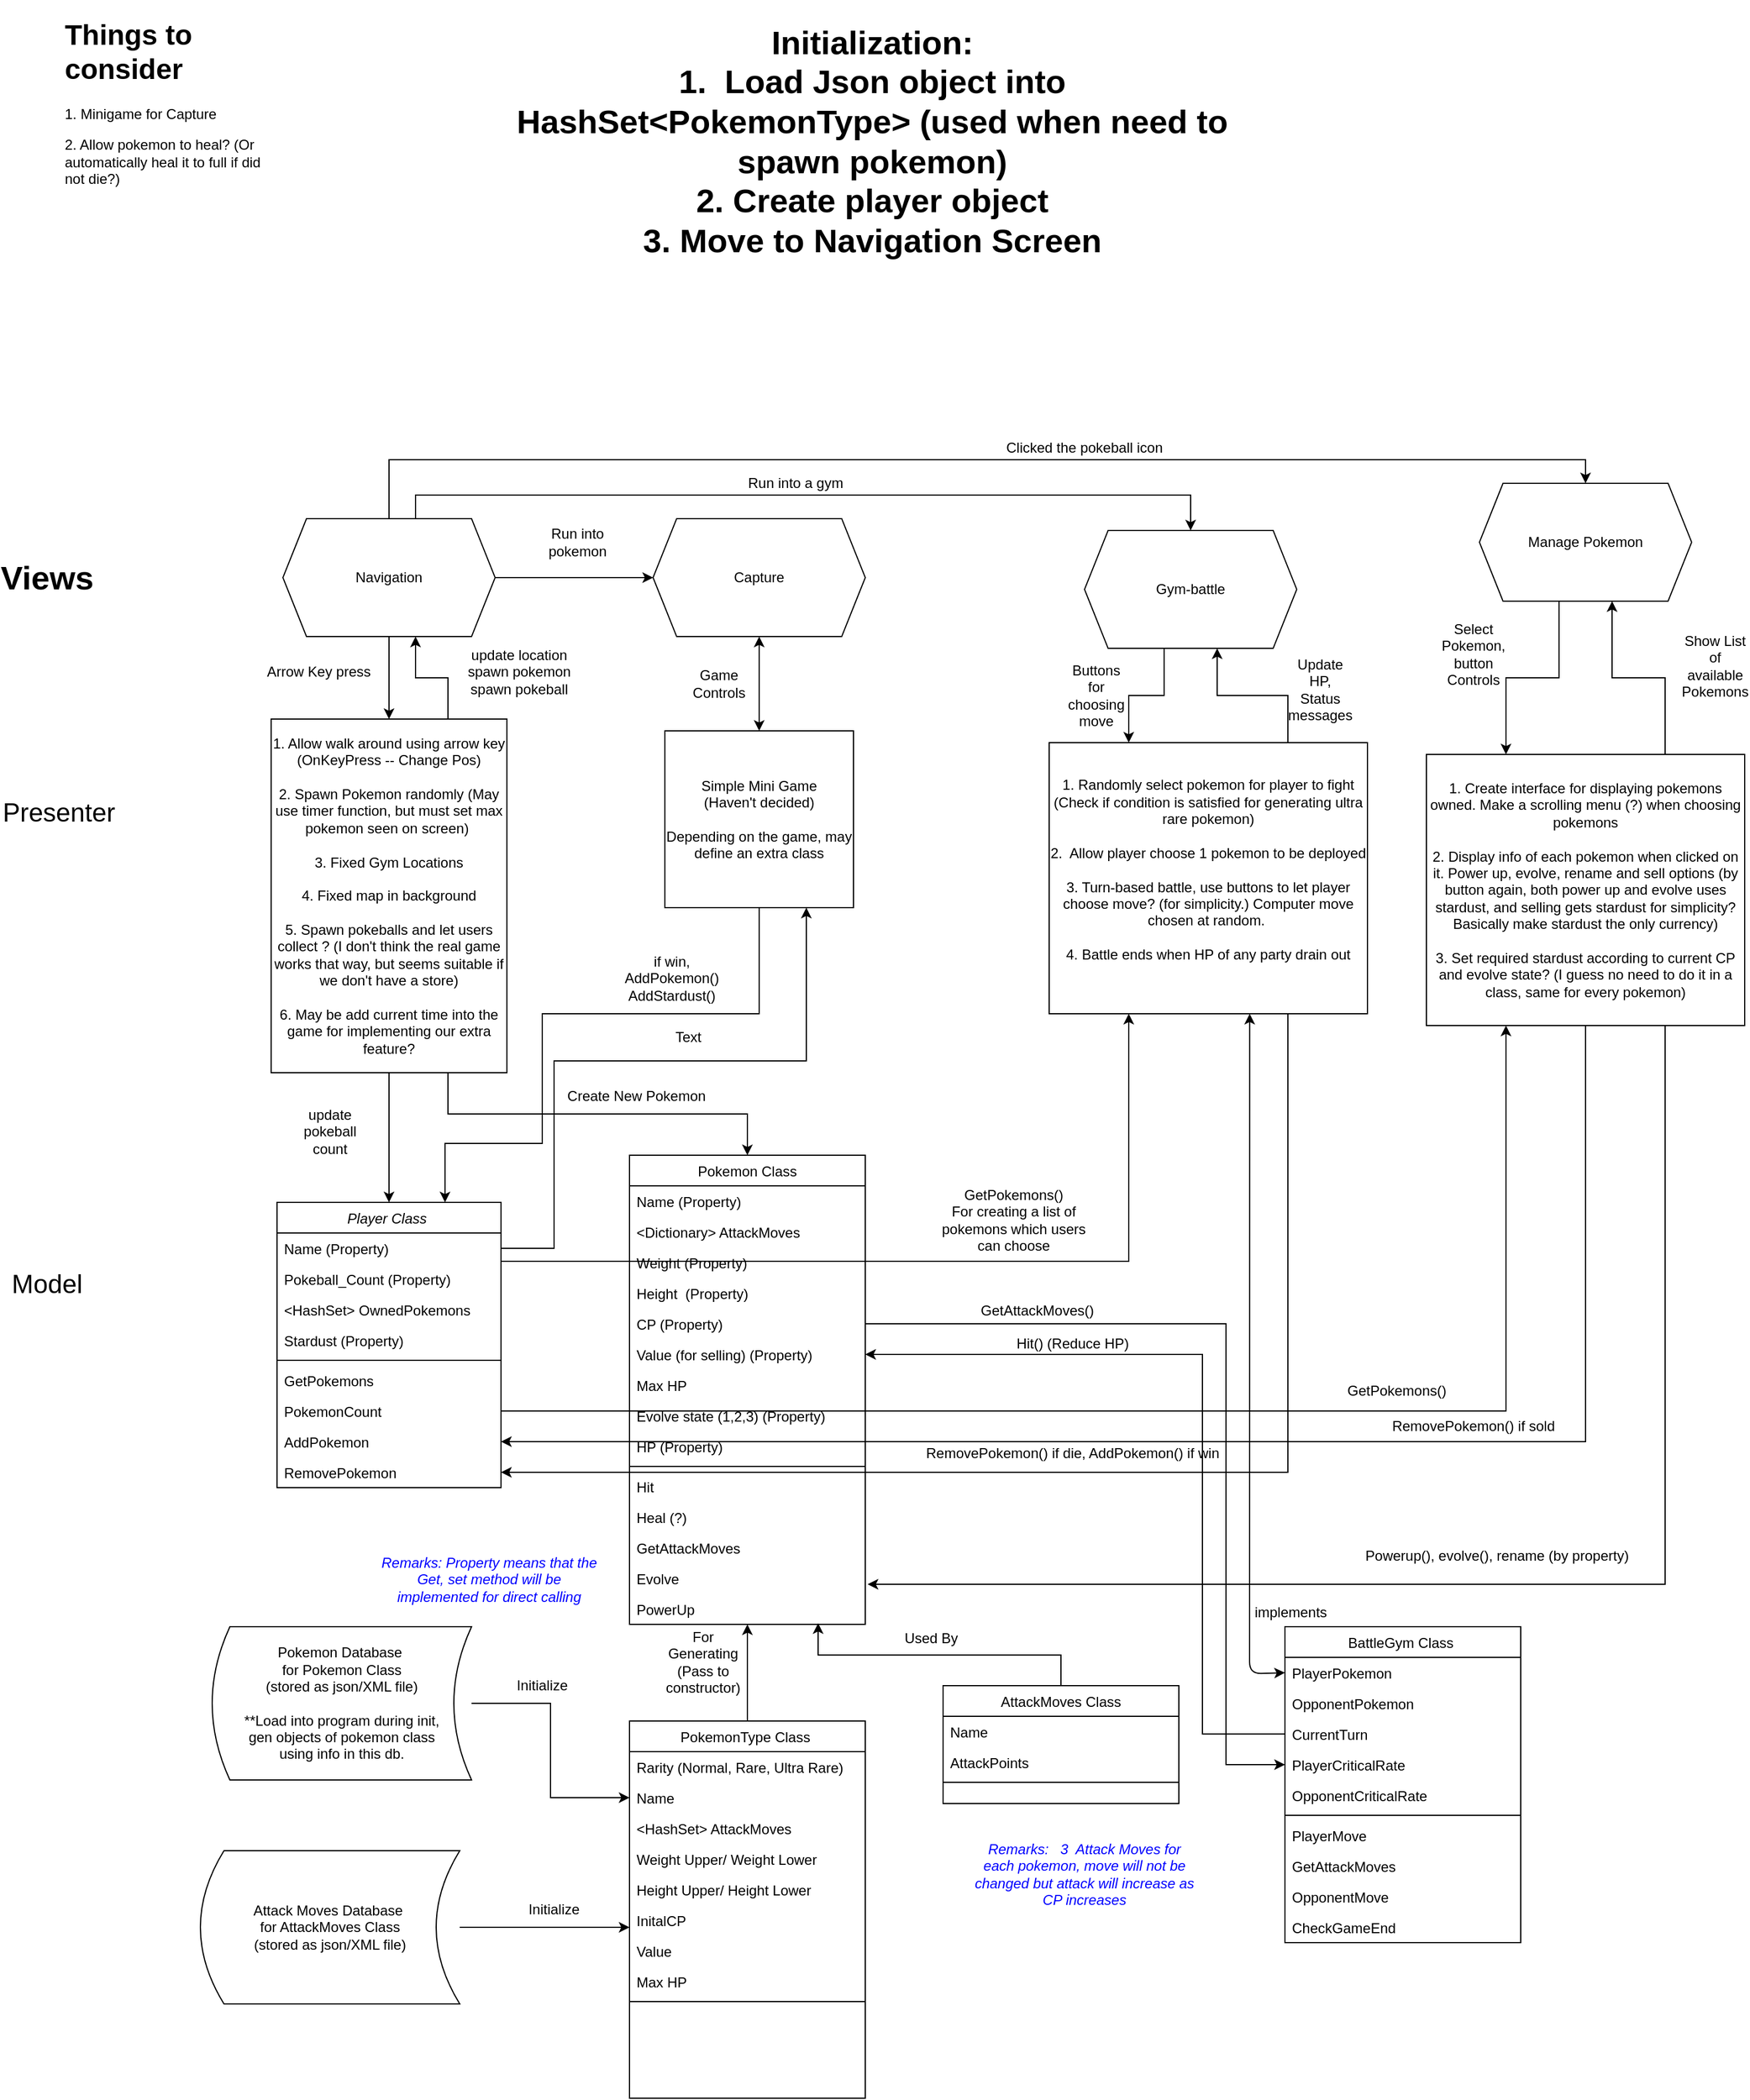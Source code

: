 <mxfile version="13.10.1" type="github">
  <diagram id="C5RBs43oDa-KdzZeNtuy" name="Page-1">
    <mxGraphModel dx="2084" dy="1993" grid="1" gridSize="10" guides="1" tooltips="1" connect="1" arrows="1" fold="1" page="1" pageScale="1" pageWidth="827" pageHeight="1169" math="0" shadow="0">
      <root>
        <mxCell id="WIyWlLk6GJQsqaUBKTNV-0" />
        <mxCell id="WIyWlLk6GJQsqaUBKTNV-1" parent="WIyWlLk6GJQsqaUBKTNV-0" />
        <mxCell id="zkfFHV4jXpPFQw0GAbJ--0" value="Player Class " style="swimlane;fontStyle=2;align=center;verticalAlign=top;childLayout=stackLayout;horizontal=1;startSize=26;horizontalStack=0;resizeParent=1;resizeLast=0;collapsible=1;marginBottom=0;rounded=0;shadow=0;strokeWidth=1;" parent="WIyWlLk6GJQsqaUBKTNV-1" vertex="1">
          <mxGeometry x="-85" y="570" width="190" height="242" as="geometry">
            <mxRectangle x="230" y="140" width="160" height="26" as="alternateBounds" />
          </mxGeometry>
        </mxCell>
        <mxCell id="o15ucOB5DxPAaiV-ojEc-104" value="Name (Property)" style="text;align=left;verticalAlign=top;spacingLeft=4;spacingRight=4;overflow=hidden;rotatable=0;points=[[0,0.5],[1,0.5]];portConstraint=eastwest;rounded=0;shadow=0;html=0;" vertex="1" parent="zkfFHV4jXpPFQw0GAbJ--0">
          <mxGeometry y="26" width="190" height="26" as="geometry" />
        </mxCell>
        <mxCell id="zkfFHV4jXpPFQw0GAbJ--1" value="Pokeball_Count (Property)" style="text;align=left;verticalAlign=top;spacingLeft=4;spacingRight=4;overflow=hidden;rotatable=0;points=[[0,0.5],[1,0.5]];portConstraint=eastwest;" parent="zkfFHV4jXpPFQw0GAbJ--0" vertex="1">
          <mxGeometry y="52" width="190" height="26" as="geometry" />
        </mxCell>
        <mxCell id="zkfFHV4jXpPFQw0GAbJ--2" value="&lt;HashSet&gt; OwnedPokemons" style="text;align=left;verticalAlign=top;spacingLeft=4;spacingRight=4;overflow=hidden;rotatable=0;points=[[0,0.5],[1,0.5]];portConstraint=eastwest;rounded=0;shadow=0;html=0;" parent="zkfFHV4jXpPFQw0GAbJ--0" vertex="1">
          <mxGeometry y="78" width="190" height="26" as="geometry" />
        </mxCell>
        <mxCell id="o15ucOB5DxPAaiV-ojEc-30" value="Stardust (Property)" style="text;align=left;verticalAlign=top;spacingLeft=4;spacingRight=4;overflow=hidden;rotatable=0;points=[[0,0.5],[1,0.5]];portConstraint=eastwest;rounded=0;shadow=0;html=0;" vertex="1" parent="zkfFHV4jXpPFQw0GAbJ--0">
          <mxGeometry y="104" width="190" height="26" as="geometry" />
        </mxCell>
        <mxCell id="zkfFHV4jXpPFQw0GAbJ--4" value="" style="line;html=1;strokeWidth=1;align=left;verticalAlign=middle;spacingTop=-1;spacingLeft=3;spacingRight=3;rotatable=0;labelPosition=right;points=[];portConstraint=eastwest;" parent="zkfFHV4jXpPFQw0GAbJ--0" vertex="1">
          <mxGeometry y="130" width="190" height="8" as="geometry" />
        </mxCell>
        <mxCell id="o15ucOB5DxPAaiV-ojEc-50" value="GetPokemons" style="text;align=left;verticalAlign=top;spacingLeft=4;spacingRight=4;overflow=hidden;rotatable=0;points=[[0,0.5],[1,0.5]];portConstraint=eastwest;rounded=0;shadow=0;html=0;" vertex="1" parent="zkfFHV4jXpPFQw0GAbJ--0">
          <mxGeometry y="138" width="190" height="26" as="geometry" />
        </mxCell>
        <mxCell id="o15ucOB5DxPAaiV-ojEc-117" value="PokemonCount" style="text;align=left;verticalAlign=top;spacingLeft=4;spacingRight=4;overflow=hidden;rotatable=0;points=[[0,0.5],[1,0.5]];portConstraint=eastwest;rounded=0;shadow=0;html=0;" vertex="1" parent="zkfFHV4jXpPFQw0GAbJ--0">
          <mxGeometry y="164" width="190" height="26" as="geometry" />
        </mxCell>
        <mxCell id="o15ucOB5DxPAaiV-ojEc-51" value="AddPokemon" style="text;align=left;verticalAlign=top;spacingLeft=4;spacingRight=4;overflow=hidden;rotatable=0;points=[[0,0.5],[1,0.5]];portConstraint=eastwest;rounded=0;shadow=0;html=0;" vertex="1" parent="zkfFHV4jXpPFQw0GAbJ--0">
          <mxGeometry y="190" width="190" height="26" as="geometry" />
        </mxCell>
        <mxCell id="o15ucOB5DxPAaiV-ojEc-52" value="RemovePokemon&#xa;" style="text;align=left;verticalAlign=top;spacingLeft=4;spacingRight=4;overflow=hidden;rotatable=0;points=[[0,0.5],[1,0.5]];portConstraint=eastwest;rounded=0;shadow=0;html=0;" vertex="1" parent="zkfFHV4jXpPFQw0GAbJ--0">
          <mxGeometry y="216" width="190" height="26" as="geometry" />
        </mxCell>
        <mxCell id="o15ucOB5DxPAaiV-ojEc-98" style="edgeStyle=orthogonalEdgeStyle;rounded=0;orthogonalLoop=1;jettySize=auto;html=1;exitX=1;exitY=0.5;exitDx=0;exitDy=0;entryX=0;entryY=0.5;entryDx=0;entryDy=0;" edge="1" parent="WIyWlLk6GJQsqaUBKTNV-1" source="o15ucOB5DxPAaiV-ojEc-0" target="o15ucOB5DxPAaiV-ojEc-87">
          <mxGeometry relative="1" as="geometry" />
        </mxCell>
        <mxCell id="o15ucOB5DxPAaiV-ojEc-0" value="Pokemon Database&amp;nbsp;&lt;br&gt;for Pokemon Class&lt;br&gt;(stored as json/XML file)&lt;br&gt;&lt;br&gt;**Load into program during init,&lt;br&gt;gen objects of pokemon class&lt;br&gt;using info in this db." style="shape=dataStorage;whiteSpace=wrap;html=1;fixedSize=1;size=15;" vertex="1" parent="WIyWlLk6GJQsqaUBKTNV-1">
          <mxGeometry x="-140" y="930" width="220" height="130" as="geometry" />
        </mxCell>
        <mxCell id="o15ucOB5DxPAaiV-ojEc-62" style="edgeStyle=orthogonalEdgeStyle;rounded=0;orthogonalLoop=1;jettySize=auto;html=1;exitX=1;exitY=0.5;exitDx=0;exitDy=0;entryX=0;entryY=0.5;entryDx=0;entryDy=0;" edge="1" parent="WIyWlLk6GJQsqaUBKTNV-1" source="o15ucOB5DxPAaiV-ojEc-3" target="o15ucOB5DxPAaiV-ojEc-4">
          <mxGeometry relative="1" as="geometry" />
        </mxCell>
        <mxCell id="o15ucOB5DxPAaiV-ojEc-65" style="edgeStyle=orthogonalEdgeStyle;rounded=0;orthogonalLoop=1;jettySize=auto;html=1;exitX=0.625;exitY=0;exitDx=0;exitDy=0;entryX=0.5;entryY=0;entryDx=0;entryDy=0;" edge="1" parent="WIyWlLk6GJQsqaUBKTNV-1" source="o15ucOB5DxPAaiV-ojEc-3" target="o15ucOB5DxPAaiV-ojEc-5">
          <mxGeometry relative="1" as="geometry" />
        </mxCell>
        <mxCell id="o15ucOB5DxPAaiV-ojEc-69" style="edgeStyle=orthogonalEdgeStyle;rounded=0;orthogonalLoop=1;jettySize=auto;html=1;exitX=0.5;exitY=0;exitDx=0;exitDy=0;entryX=0.5;entryY=0;entryDx=0;entryDy=0;" edge="1" parent="WIyWlLk6GJQsqaUBKTNV-1" source="o15ucOB5DxPAaiV-ojEc-3" target="o15ucOB5DxPAaiV-ojEc-6">
          <mxGeometry relative="1" as="geometry" />
        </mxCell>
        <mxCell id="o15ucOB5DxPAaiV-ojEc-75" style="edgeStyle=orthogonalEdgeStyle;rounded=0;orthogonalLoop=1;jettySize=auto;html=1;exitX=0.5;exitY=1;exitDx=0;exitDy=0;" edge="1" parent="WIyWlLk6GJQsqaUBKTNV-1" source="o15ucOB5DxPAaiV-ojEc-3" target="o15ucOB5DxPAaiV-ojEc-8">
          <mxGeometry relative="1" as="geometry" />
        </mxCell>
        <mxCell id="o15ucOB5DxPAaiV-ojEc-3" value="Navigation" style="shape=hexagon;perimeter=hexagonPerimeter2;whiteSpace=wrap;html=1;fixedSize=1;" vertex="1" parent="WIyWlLk6GJQsqaUBKTNV-1">
          <mxGeometry x="-80" y="-10" width="180" height="100" as="geometry" />
        </mxCell>
        <mxCell id="o15ucOB5DxPAaiV-ojEc-4" value="Capture" style="shape=hexagon;perimeter=hexagonPerimeter2;whiteSpace=wrap;html=1;fixedSize=1;" vertex="1" parent="WIyWlLk6GJQsqaUBKTNV-1">
          <mxGeometry x="234" y="-10" width="180" height="100" as="geometry" />
        </mxCell>
        <mxCell id="o15ucOB5DxPAaiV-ojEc-112" style="edgeStyle=orthogonalEdgeStyle;rounded=0;orthogonalLoop=1;jettySize=auto;html=1;exitX=0.375;exitY=1;exitDx=0;exitDy=0;entryX=0.25;entryY=0;entryDx=0;entryDy=0;" edge="1" parent="WIyWlLk6GJQsqaUBKTNV-1" source="o15ucOB5DxPAaiV-ojEc-5" target="o15ucOB5DxPAaiV-ojEc-19">
          <mxGeometry relative="1" as="geometry" />
        </mxCell>
        <mxCell id="o15ucOB5DxPAaiV-ojEc-5" value="Gym-battle" style="shape=hexagon;perimeter=hexagonPerimeter2;whiteSpace=wrap;html=1;fixedSize=1;" vertex="1" parent="WIyWlLk6GJQsqaUBKTNV-1">
          <mxGeometry x="600" width="180" height="100" as="geometry" />
        </mxCell>
        <mxCell id="o15ucOB5DxPAaiV-ojEc-133" style="edgeStyle=orthogonalEdgeStyle;rounded=0;orthogonalLoop=1;jettySize=auto;html=1;exitX=0.375;exitY=1;exitDx=0;exitDy=0;entryX=0.25;entryY=0;entryDx=0;entryDy=0;fontColor=#0000FF;" edge="1" parent="WIyWlLk6GJQsqaUBKTNV-1" source="o15ucOB5DxPAaiV-ojEc-6" target="o15ucOB5DxPAaiV-ojEc-48">
          <mxGeometry relative="1" as="geometry" />
        </mxCell>
        <mxCell id="o15ucOB5DxPAaiV-ojEc-6" value="Manage Pokemon" style="shape=hexagon;perimeter=hexagonPerimeter2;whiteSpace=wrap;html=1;fixedSize=1;" vertex="1" parent="WIyWlLk6GJQsqaUBKTNV-1">
          <mxGeometry x="935" y="-40" width="180" height="100" as="geometry" />
        </mxCell>
        <mxCell id="o15ucOB5DxPAaiV-ojEc-106" style="edgeStyle=orthogonalEdgeStyle;rounded=0;orthogonalLoop=1;jettySize=auto;html=1;exitX=0.5;exitY=1;exitDx=0;exitDy=0;entryX=0.75;entryY=0;entryDx=0;entryDy=0;" edge="1" parent="WIyWlLk6GJQsqaUBKTNV-1" source="o15ucOB5DxPAaiV-ojEc-7" target="zkfFHV4jXpPFQw0GAbJ--0">
          <mxGeometry relative="1" as="geometry">
            <Array as="points">
              <mxPoint x="324" y="410" />
              <mxPoint x="140" y="410" />
              <mxPoint x="140" y="520" />
              <mxPoint x="58" y="520" />
            </Array>
          </mxGeometry>
        </mxCell>
        <mxCell id="o15ucOB5DxPAaiV-ojEc-7" value="Simple Mini Game&lt;br&gt;(Haven&#39;t decided)&lt;br&gt;&lt;br&gt;Depending on the game, may define an extra class" style="rounded=0;whiteSpace=wrap;html=1;" vertex="1" parent="WIyWlLk6GJQsqaUBKTNV-1">
          <mxGeometry x="244" y="170" width="160" height="150" as="geometry" />
        </mxCell>
        <mxCell id="o15ucOB5DxPAaiV-ojEc-74" style="edgeStyle=orthogonalEdgeStyle;rounded=0;orthogonalLoop=1;jettySize=auto;html=1;exitX=0.75;exitY=0;exitDx=0;exitDy=0;entryX=0.625;entryY=1;entryDx=0;entryDy=0;" edge="1" parent="WIyWlLk6GJQsqaUBKTNV-1" source="o15ucOB5DxPAaiV-ojEc-8" target="o15ucOB5DxPAaiV-ojEc-3">
          <mxGeometry relative="1" as="geometry" />
        </mxCell>
        <mxCell id="o15ucOB5DxPAaiV-ojEc-76" style="edgeStyle=orthogonalEdgeStyle;rounded=0;orthogonalLoop=1;jettySize=auto;html=1;exitX=0.5;exitY=1;exitDx=0;exitDy=0;entryX=0.5;entryY=0;entryDx=0;entryDy=0;" edge="1" parent="WIyWlLk6GJQsqaUBKTNV-1" source="o15ucOB5DxPAaiV-ojEc-8" target="zkfFHV4jXpPFQw0GAbJ--0">
          <mxGeometry relative="1" as="geometry" />
        </mxCell>
        <mxCell id="o15ucOB5DxPAaiV-ojEc-84" style="edgeStyle=orthogonalEdgeStyle;rounded=0;orthogonalLoop=1;jettySize=auto;html=1;exitX=0.75;exitY=1;exitDx=0;exitDy=0;" edge="1" parent="WIyWlLk6GJQsqaUBKTNV-1" source="o15ucOB5DxPAaiV-ojEc-8" target="o15ucOB5DxPAaiV-ojEc-31">
          <mxGeometry relative="1" as="geometry" />
        </mxCell>
        <mxCell id="o15ucOB5DxPAaiV-ojEc-8" value="1. Allow walk around using arrow key (OnKeyPress -- Change Pos)&lt;br&gt;&lt;br&gt;2. Spawn Pokemon randomly (May use timer function, but must set max pokemon seen on screen)&amp;nbsp;&lt;br&gt;&lt;br&gt;3. Fixed Gym Locations&lt;br&gt;&lt;br&gt;4. Fixed map in background&lt;br&gt;&lt;br&gt;5. Spawn pokeballs and let users collect ? (I don&#39;t think the real game works that way, but seems suitable if we don&#39;t have a store)&lt;br&gt;&lt;br&gt;6. May be add current time into the game for implementing our extra feature?" style="rounded=0;whiteSpace=wrap;html=1;" vertex="1" parent="WIyWlLk6GJQsqaUBKTNV-1">
          <mxGeometry x="-90" y="160" width="200" height="300" as="geometry" />
        </mxCell>
        <mxCell id="o15ucOB5DxPAaiV-ojEc-9" value="&lt;font style=&quot;font-size: 22px&quot;&gt;Presenter&lt;/font&gt;" style="text;html=1;strokeColor=none;fillColor=none;align=center;verticalAlign=middle;whiteSpace=wrap;rounded=0;" vertex="1" parent="WIyWlLk6GJQsqaUBKTNV-1">
          <mxGeometry x="-290" y="230" width="40" height="20" as="geometry" />
        </mxCell>
        <mxCell id="o15ucOB5DxPAaiV-ojEc-10" value="&lt;font style=&quot;font-size: 28px&quot;&gt;&lt;b&gt;Views&lt;/b&gt;&lt;/font&gt;" style="text;html=1;strokeColor=none;fillColor=none;align=center;verticalAlign=middle;whiteSpace=wrap;rounded=0;" vertex="1" parent="WIyWlLk6GJQsqaUBKTNV-1">
          <mxGeometry x="-300" y="30" width="40" height="20" as="geometry" />
        </mxCell>
        <mxCell id="o15ucOB5DxPAaiV-ojEc-11" value="&lt;font style=&quot;font-size: 22px&quot;&gt;Model&lt;br&gt;&lt;/font&gt;" style="text;html=1;strokeColor=none;fillColor=none;align=center;verticalAlign=middle;whiteSpace=wrap;rounded=0;" vertex="1" parent="WIyWlLk6GJQsqaUBKTNV-1">
          <mxGeometry x="-300" y="630" width="40" height="20" as="geometry" />
        </mxCell>
        <mxCell id="o15ucOB5DxPAaiV-ojEc-13" value="&lt;font style=&quot;font-size: 28px&quot;&gt;&lt;b&gt;Initialization:&lt;br&gt;1.&amp;nbsp; Load Json object into HashSet&amp;lt;PokemonType&amp;gt; (used when need to spawn pokemon)&lt;br&gt;2. Create player object&lt;br&gt;3. Move to Navigation Screen&lt;br&gt;&lt;/b&gt;&lt;/font&gt;" style="text;html=1;strokeColor=none;fillColor=none;align=center;verticalAlign=middle;whiteSpace=wrap;rounded=0;" vertex="1" parent="WIyWlLk6GJQsqaUBKTNV-1">
          <mxGeometry x="100" y="-340" width="640" height="20" as="geometry" />
        </mxCell>
        <mxCell id="o15ucOB5DxPAaiV-ojEc-17" value="" style="endArrow=classic;startArrow=classic;html=1;exitX=0.5;exitY=0;exitDx=0;exitDy=0;entryX=0.5;entryY=1;entryDx=0;entryDy=0;" edge="1" parent="WIyWlLk6GJQsqaUBKTNV-1" source="o15ucOB5DxPAaiV-ojEc-7" target="o15ucOB5DxPAaiV-ojEc-4">
          <mxGeometry width="50" height="50" relative="1" as="geometry">
            <mxPoint x="354" y="190" as="sourcePoint" />
            <mxPoint x="404" y="140" as="targetPoint" />
          </mxGeometry>
        </mxCell>
        <mxCell id="o15ucOB5DxPAaiV-ojEc-113" style="edgeStyle=orthogonalEdgeStyle;rounded=0;orthogonalLoop=1;jettySize=auto;html=1;exitX=0.75;exitY=0;exitDx=0;exitDy=0;entryX=0.625;entryY=1;entryDx=0;entryDy=0;" edge="1" parent="WIyWlLk6GJQsqaUBKTNV-1" source="o15ucOB5DxPAaiV-ojEc-19" target="o15ucOB5DxPAaiV-ojEc-5">
          <mxGeometry relative="1" as="geometry" />
        </mxCell>
        <mxCell id="o15ucOB5DxPAaiV-ojEc-136" style="edgeStyle=orthogonalEdgeStyle;rounded=0;orthogonalLoop=1;jettySize=auto;html=1;exitX=0.75;exitY=1;exitDx=0;exitDy=0;entryX=1;entryY=0.5;entryDx=0;entryDy=0;fontColor=#000000;" edge="1" parent="WIyWlLk6GJQsqaUBKTNV-1" source="o15ucOB5DxPAaiV-ojEc-19" target="o15ucOB5DxPAaiV-ojEc-52">
          <mxGeometry relative="1" as="geometry" />
        </mxCell>
        <mxCell id="o15ucOB5DxPAaiV-ojEc-19" value="1. Randomly select pokemon for player to fight (Check if condition is satisfied for generating ultra rare pokemon)&lt;br&gt;&lt;br&gt;2.&amp;nbsp; Allow player choose 1 pokemon to be deployed&lt;br&gt;&lt;br&gt;3. Turn-based battle, use buttons to let player choose move? (for simplicity.) Computer move chosen at random.&amp;nbsp;&lt;br&gt;&lt;br&gt;4. Battle ends when HP of any party drain out&lt;br&gt;&amp;nbsp;" style="rounded=0;whiteSpace=wrap;html=1;" vertex="1" parent="WIyWlLk6GJQsqaUBKTNV-1">
          <mxGeometry x="570" y="180" width="270" height="230" as="geometry" />
        </mxCell>
        <mxCell id="o15ucOB5DxPAaiV-ojEc-31" value="Pokemon Class" style="swimlane;fontStyle=0;align=center;verticalAlign=top;childLayout=stackLayout;horizontal=1;startSize=26;horizontalStack=0;resizeParent=1;resizeLast=0;collapsible=1;marginBottom=0;rounded=0;shadow=0;strokeWidth=1;" vertex="1" parent="WIyWlLk6GJQsqaUBKTNV-1">
          <mxGeometry x="214" y="530" width="200" height="398" as="geometry">
            <mxRectangle x="550" y="140" width="160" height="26" as="alternateBounds" />
          </mxGeometry>
        </mxCell>
        <mxCell id="o15ucOB5DxPAaiV-ojEc-33" value="Name (Property)" style="text;align=left;verticalAlign=top;spacingLeft=4;spacingRight=4;overflow=hidden;rotatable=0;points=[[0,0.5],[1,0.5]];portConstraint=eastwest;rounded=0;shadow=0;html=0;" vertex="1" parent="o15ucOB5DxPAaiV-ojEc-31">
          <mxGeometry y="26" width="200" height="26" as="geometry" />
        </mxCell>
        <mxCell id="o15ucOB5DxPAaiV-ojEc-34" value="&lt;Dictionary&gt; AttackMoves" style="text;align=left;verticalAlign=top;spacingLeft=4;spacingRight=4;overflow=hidden;rotatable=0;points=[[0,0.5],[1,0.5]];portConstraint=eastwest;rounded=0;shadow=0;html=0;" vertex="1" parent="o15ucOB5DxPAaiV-ojEc-31">
          <mxGeometry y="52" width="200" height="26" as="geometry" />
        </mxCell>
        <mxCell id="zkfFHV4jXpPFQw0GAbJ--22" value="Weight (Property)" style="text;align=left;verticalAlign=top;spacingLeft=4;spacingRight=4;overflow=hidden;rotatable=0;points=[[0,0.5],[1,0.5]];portConstraint=eastwest;rounded=0;shadow=0;html=0;" parent="o15ucOB5DxPAaiV-ojEc-31" vertex="1">
          <mxGeometry y="78" width="200" height="26" as="geometry" />
        </mxCell>
        <mxCell id="zkfFHV4jXpPFQw0GAbJ--21" value="Height  (Property)" style="text;align=left;verticalAlign=top;spacingLeft=4;spacingRight=4;overflow=hidden;rotatable=0;points=[[0,0.5],[1,0.5]];portConstraint=eastwest;rounded=0;shadow=0;html=0;" parent="o15ucOB5DxPAaiV-ojEc-31" vertex="1">
          <mxGeometry y="104" width="200" height="26" as="geometry" />
        </mxCell>
        <mxCell id="o15ucOB5DxPAaiV-ojEc-35" value="CP (Property)" style="text;align=left;verticalAlign=top;spacingLeft=4;spacingRight=4;overflow=hidden;rotatable=0;points=[[0,0.5],[1,0.5]];portConstraint=eastwest;rounded=0;shadow=0;html=0;" vertex="1" parent="o15ucOB5DxPAaiV-ojEc-31">
          <mxGeometry y="130" width="200" height="26" as="geometry" />
        </mxCell>
        <mxCell id="o15ucOB5DxPAaiV-ojEc-36" value="Value (for selling) (Property)" style="text;align=left;verticalAlign=top;spacingLeft=4;spacingRight=4;overflow=hidden;rotatable=0;points=[[0,0.5],[1,0.5]];portConstraint=eastwest;rounded=0;shadow=0;html=0;" vertex="1" parent="o15ucOB5DxPAaiV-ojEc-31">
          <mxGeometry y="156" width="200" height="26" as="geometry" />
        </mxCell>
        <mxCell id="o15ucOB5DxPAaiV-ojEc-181" value="Max HP" style="text;align=left;verticalAlign=top;spacingLeft=4;spacingRight=4;overflow=hidden;rotatable=0;points=[[0,0.5],[1,0.5]];portConstraint=eastwest;rounded=0;shadow=0;html=0;" vertex="1" parent="o15ucOB5DxPAaiV-ojEc-31">
          <mxGeometry y="182" width="200" height="26" as="geometry" />
        </mxCell>
        <mxCell id="o15ucOB5DxPAaiV-ojEc-46" value="Evolve state (1,2,3) (Property)" style="text;align=left;verticalAlign=top;spacingLeft=4;spacingRight=4;overflow=hidden;rotatable=0;points=[[0,0.5],[1,0.5]];portConstraint=eastwest;rounded=0;shadow=0;html=0;" vertex="1" parent="o15ucOB5DxPAaiV-ojEc-31">
          <mxGeometry y="208" width="200" height="26" as="geometry" />
        </mxCell>
        <mxCell id="o15ucOB5DxPAaiV-ojEc-37" value="HP (Property)" style="text;align=left;verticalAlign=top;spacingLeft=4;spacingRight=4;overflow=hidden;rotatable=0;points=[[0,0.5],[1,0.5]];portConstraint=eastwest;rounded=0;shadow=0;html=0;" vertex="1" parent="o15ucOB5DxPAaiV-ojEc-31">
          <mxGeometry y="234" width="200" height="26" as="geometry" />
        </mxCell>
        <mxCell id="o15ucOB5DxPAaiV-ojEc-38" value="" style="line;html=1;strokeWidth=1;align=left;verticalAlign=middle;spacingTop=-1;spacingLeft=3;spacingRight=3;rotatable=0;labelPosition=right;points=[];portConstraint=eastwest;" vertex="1" parent="o15ucOB5DxPAaiV-ojEc-31">
          <mxGeometry y="260" width="200" height="8" as="geometry" />
        </mxCell>
        <mxCell id="o15ucOB5DxPAaiV-ojEc-39" value="Hit" style="text;align=left;verticalAlign=top;spacingLeft=4;spacingRight=4;overflow=hidden;rotatable=0;points=[[0,0.5],[1,0.5]];portConstraint=eastwest;" vertex="1" parent="o15ucOB5DxPAaiV-ojEc-31">
          <mxGeometry y="268" width="200" height="26" as="geometry" />
        </mxCell>
        <mxCell id="o15ucOB5DxPAaiV-ojEc-40" value="Heal (?)" style="text;align=left;verticalAlign=top;spacingLeft=4;spacingRight=4;overflow=hidden;rotatable=0;points=[[0,0.5],[1,0.5]];portConstraint=eastwest;" vertex="1" parent="o15ucOB5DxPAaiV-ojEc-31">
          <mxGeometry y="294" width="200" height="26" as="geometry" />
        </mxCell>
        <mxCell id="o15ucOB5DxPAaiV-ojEc-169" value="GetAttackMoves" style="text;align=left;verticalAlign=top;spacingLeft=4;spacingRight=4;overflow=hidden;rotatable=0;points=[[0,0.5],[1,0.5]];portConstraint=eastwest;" vertex="1" parent="o15ucOB5DxPAaiV-ojEc-31">
          <mxGeometry y="320" width="200" height="26" as="geometry" />
        </mxCell>
        <mxCell id="o15ucOB5DxPAaiV-ojEc-170" value="Evolve" style="text;align=left;verticalAlign=top;spacingLeft=4;spacingRight=4;overflow=hidden;rotatable=0;points=[[0,0.5],[1,0.5]];portConstraint=eastwest;" vertex="1" parent="o15ucOB5DxPAaiV-ojEc-31">
          <mxGeometry y="346" width="200" height="26" as="geometry" />
        </mxCell>
        <mxCell id="o15ucOB5DxPAaiV-ojEc-128" value="PowerUp" style="text;align=left;verticalAlign=top;spacingLeft=4;spacingRight=4;overflow=hidden;rotatable=0;points=[[0,0.5],[1,0.5]];portConstraint=eastwest;" vertex="1" parent="o15ucOB5DxPAaiV-ojEc-31">
          <mxGeometry y="372" width="200" height="26" as="geometry" />
        </mxCell>
        <mxCell id="o15ucOB5DxPAaiV-ojEc-99" style="edgeStyle=orthogonalEdgeStyle;rounded=0;orthogonalLoop=1;jettySize=auto;html=1;exitX=1;exitY=0.5;exitDx=0;exitDy=0;entryX=0;entryY=0.5;entryDx=0;entryDy=0;" edge="1" parent="WIyWlLk6GJQsqaUBKTNV-1" source="o15ucOB5DxPAaiV-ojEc-44">
          <mxGeometry relative="1" as="geometry">
            <mxPoint x="214" y="1185" as="targetPoint" />
          </mxGeometry>
        </mxCell>
        <mxCell id="o15ucOB5DxPAaiV-ojEc-44" value="Attack Moves Database&amp;nbsp;&lt;br&gt;for AttackMoves Class&lt;br&gt;(stored as json/XML file)&lt;br&gt;" style="shape=dataStorage;whiteSpace=wrap;html=1;fixedSize=1;" vertex="1" parent="WIyWlLk6GJQsqaUBKTNV-1">
          <mxGeometry x="-150" y="1120" width="220" height="130" as="geometry" />
        </mxCell>
        <mxCell id="o15ucOB5DxPAaiV-ojEc-132" style="edgeStyle=orthogonalEdgeStyle;rounded=0;orthogonalLoop=1;jettySize=auto;html=1;exitX=0.75;exitY=0;exitDx=0;exitDy=0;entryX=0.625;entryY=1;entryDx=0;entryDy=0;fontColor=#0000FF;" edge="1" parent="WIyWlLk6GJQsqaUBKTNV-1" source="o15ucOB5DxPAaiV-ojEc-48" target="o15ucOB5DxPAaiV-ojEc-6">
          <mxGeometry relative="1" as="geometry" />
        </mxCell>
        <mxCell id="o15ucOB5DxPAaiV-ojEc-173" style="edgeStyle=orthogonalEdgeStyle;rounded=0;orthogonalLoop=1;jettySize=auto;html=1;exitX=0.75;exitY=1;exitDx=0;exitDy=0;entryX=1.01;entryY=-0.308;entryDx=0;entryDy=0;entryPerimeter=0;fontColor=#000000;" edge="1" parent="WIyWlLk6GJQsqaUBKTNV-1" source="o15ucOB5DxPAaiV-ojEc-48" target="o15ucOB5DxPAaiV-ojEc-128">
          <mxGeometry relative="1" as="geometry" />
        </mxCell>
        <mxCell id="o15ucOB5DxPAaiV-ojEc-179" style="edgeStyle=orthogonalEdgeStyle;rounded=0;orthogonalLoop=1;jettySize=auto;html=1;exitX=0.5;exitY=1;exitDx=0;exitDy=0;entryX=1;entryY=0.5;entryDx=0;entryDy=0;fontColor=#000000;" edge="1" parent="WIyWlLk6GJQsqaUBKTNV-1" source="o15ucOB5DxPAaiV-ojEc-48" target="o15ucOB5DxPAaiV-ojEc-51">
          <mxGeometry relative="1" as="geometry">
            <Array as="points">
              <mxPoint x="1025" y="773" />
            </Array>
          </mxGeometry>
        </mxCell>
        <mxCell id="o15ucOB5DxPAaiV-ojEc-48" value="1. Create interface for displaying pokemons owned. Make a scrolling menu (?) when choosing pokemons&lt;br&gt;&lt;br&gt;2. Display info of each pokemon when clicked on it. Power up, evolve, rename and sell options (by button again, both power up and evolve uses stardust, and selling gets stardust for simplicity? Basically make stardust the only currency)&lt;br&gt;&lt;br&gt;3. Set required stardust according to current CP and evolve state? (I guess no need to do it in a class, same for every pokemon)" style="rounded=0;whiteSpace=wrap;html=1;" vertex="1" parent="WIyWlLk6GJQsqaUBKTNV-1">
          <mxGeometry x="890" y="190" width="270" height="230" as="geometry" />
        </mxCell>
        <mxCell id="o15ucOB5DxPAaiV-ojEc-56" style="edgeStyle=orthogonalEdgeStyle;rounded=0;orthogonalLoop=1;jettySize=auto;html=1;exitX=0.5;exitY=1;exitDx=0;exitDy=0;" edge="1" parent="WIyWlLk6GJQsqaUBKTNV-1" source="o15ucOB5DxPAaiV-ojEc-11" target="o15ucOB5DxPAaiV-ojEc-11">
          <mxGeometry relative="1" as="geometry" />
        </mxCell>
        <mxCell id="o15ucOB5DxPAaiV-ojEc-64" value="Run into pokemon" style="text;html=1;strokeColor=none;fillColor=none;align=center;verticalAlign=middle;whiteSpace=wrap;rounded=0;" vertex="1" parent="WIyWlLk6GJQsqaUBKTNV-1">
          <mxGeometry x="140" width="60" height="20" as="geometry" />
        </mxCell>
        <mxCell id="o15ucOB5DxPAaiV-ojEc-67" value="Run into a gym" style="text;html=1;strokeColor=none;fillColor=none;align=center;verticalAlign=middle;whiteSpace=wrap;rounded=0;" vertex="1" parent="WIyWlLk6GJQsqaUBKTNV-1">
          <mxGeometry x="280" y="-50" width="150" height="20" as="geometry" />
        </mxCell>
        <mxCell id="o15ucOB5DxPAaiV-ojEc-70" value="Clicked the pokeball icon" style="text;html=1;strokeColor=none;fillColor=none;align=center;verticalAlign=middle;whiteSpace=wrap;rounded=0;" vertex="1" parent="WIyWlLk6GJQsqaUBKTNV-1">
          <mxGeometry x="520" y="-80" width="160" height="20" as="geometry" />
        </mxCell>
        <mxCell id="o15ucOB5DxPAaiV-ojEc-71" value="Arrow Key press" style="text;html=1;align=center;verticalAlign=middle;resizable=0;points=[];autosize=1;" vertex="1" parent="WIyWlLk6GJQsqaUBKTNV-1">
          <mxGeometry x="-100" y="110" width="100" height="20" as="geometry" />
        </mxCell>
        <mxCell id="o15ucOB5DxPAaiV-ojEc-72" value="update location&lt;br&gt;spawn pokemon&lt;br&gt;spawn pokeball" style="text;html=1;align=center;verticalAlign=middle;resizable=0;points=[];autosize=1;" vertex="1" parent="WIyWlLk6GJQsqaUBKTNV-1">
          <mxGeometry x="70" y="95" width="100" height="50" as="geometry" />
        </mxCell>
        <mxCell id="o15ucOB5DxPAaiV-ojEc-77" value="Create New Pokemon" style="text;html=1;strokeColor=none;fillColor=none;align=center;verticalAlign=middle;whiteSpace=wrap;rounded=0;" vertex="1" parent="WIyWlLk6GJQsqaUBKTNV-1">
          <mxGeometry x="150" y="470" width="140" height="20" as="geometry" />
        </mxCell>
        <mxCell id="o15ucOB5DxPAaiV-ojEc-78" value="update&lt;br&gt;pokeball&lt;br&gt;count" style="text;html=1;strokeColor=none;fillColor=none;align=center;verticalAlign=middle;whiteSpace=wrap;rounded=0;" vertex="1" parent="WIyWlLk6GJQsqaUBKTNV-1">
          <mxGeometry x="-60" y="500" width="40" height="20" as="geometry" />
        </mxCell>
        <mxCell id="o15ucOB5DxPAaiV-ojEc-83" value="For Generating&lt;br&gt;(Pass to constructor)" style="text;html=1;strokeColor=none;fillColor=none;align=center;verticalAlign=middle;whiteSpace=wrap;rounded=0;" vertex="1" parent="WIyWlLk6GJQsqaUBKTNV-1">
          <mxGeometry x="244" y="950" width="65" height="20" as="geometry" />
        </mxCell>
        <mxCell id="o15ucOB5DxPAaiV-ojEc-100" style="edgeStyle=orthogonalEdgeStyle;rounded=0;orthogonalLoop=1;jettySize=auto;html=1;exitX=0.5;exitY=0;exitDx=0;exitDy=0;entryX=0.5;entryY=1;entryDx=0;entryDy=0;" edge="1" parent="WIyWlLk6GJQsqaUBKTNV-1" source="o15ucOB5DxPAaiV-ojEc-85" target="o15ucOB5DxPAaiV-ojEc-31">
          <mxGeometry relative="1" as="geometry" />
        </mxCell>
        <mxCell id="o15ucOB5DxPAaiV-ojEc-85" value="PokemonType Class " style="swimlane;fontStyle=0;align=center;verticalAlign=top;childLayout=stackLayout;horizontal=1;startSize=26;horizontalStack=0;resizeParent=1;resizeLast=0;collapsible=1;marginBottom=0;rounded=0;shadow=0;strokeWidth=1;" vertex="1" parent="WIyWlLk6GJQsqaUBKTNV-1">
          <mxGeometry x="214" y="1010" width="200" height="320" as="geometry">
            <mxRectangle x="550" y="140" width="160" height="26" as="alternateBounds" />
          </mxGeometry>
        </mxCell>
        <mxCell id="o15ucOB5DxPAaiV-ojEc-86" value="Rarity (Normal, Rare, Ultra Rare)&#xa;" style="text;align=left;verticalAlign=top;spacingLeft=4;spacingRight=4;overflow=hidden;rotatable=0;points=[[0,0.5],[1,0.5]];portConstraint=eastwest;" vertex="1" parent="o15ucOB5DxPAaiV-ojEc-85">
          <mxGeometry y="26" width="200" height="26" as="geometry" />
        </mxCell>
        <mxCell id="o15ucOB5DxPAaiV-ojEc-87" value="Name" style="text;align=left;verticalAlign=top;spacingLeft=4;spacingRight=4;overflow=hidden;rotatable=0;points=[[0,0.5],[1,0.5]];portConstraint=eastwest;rounded=0;shadow=0;html=0;" vertex="1" parent="o15ucOB5DxPAaiV-ojEc-85">
          <mxGeometry y="52" width="200" height="26" as="geometry" />
        </mxCell>
        <mxCell id="o15ucOB5DxPAaiV-ojEc-88" value="&lt;HashSet&gt; AttackMoves" style="text;align=left;verticalAlign=top;spacingLeft=4;spacingRight=4;overflow=hidden;rotatable=0;points=[[0,0.5],[1,0.5]];portConstraint=eastwest;rounded=0;shadow=0;html=0;" vertex="1" parent="o15ucOB5DxPAaiV-ojEc-85">
          <mxGeometry y="78" width="200" height="26" as="geometry" />
        </mxCell>
        <mxCell id="o15ucOB5DxPAaiV-ojEc-89" value="Weight Upper/ Weight Lower" style="text;align=left;verticalAlign=top;spacingLeft=4;spacingRight=4;overflow=hidden;rotatable=0;points=[[0,0.5],[1,0.5]];portConstraint=eastwest;rounded=0;shadow=0;html=0;" vertex="1" parent="o15ucOB5DxPAaiV-ojEc-85">
          <mxGeometry y="104" width="200" height="26" as="geometry" />
        </mxCell>
        <mxCell id="o15ucOB5DxPAaiV-ojEc-90" value="Height Upper/ Height Lower" style="text;align=left;verticalAlign=top;spacingLeft=4;spacingRight=4;overflow=hidden;rotatable=0;points=[[0,0.5],[1,0.5]];portConstraint=eastwest;rounded=0;shadow=0;html=0;" vertex="1" parent="o15ucOB5DxPAaiV-ojEc-85">
          <mxGeometry y="130" width="200" height="26" as="geometry" />
        </mxCell>
        <mxCell id="o15ucOB5DxPAaiV-ojEc-91" value="InitalCP" style="text;align=left;verticalAlign=top;spacingLeft=4;spacingRight=4;overflow=hidden;rotatable=0;points=[[0,0.5],[1,0.5]];portConstraint=eastwest;rounded=0;shadow=0;html=0;" vertex="1" parent="o15ucOB5DxPAaiV-ojEc-85">
          <mxGeometry y="156" width="200" height="26" as="geometry" />
        </mxCell>
        <mxCell id="o15ucOB5DxPAaiV-ojEc-92" value="Value" style="text;align=left;verticalAlign=top;spacingLeft=4;spacingRight=4;overflow=hidden;rotatable=0;points=[[0,0.5],[1,0.5]];portConstraint=eastwest;rounded=0;shadow=0;html=0;" vertex="1" parent="o15ucOB5DxPAaiV-ojEc-85">
          <mxGeometry y="182" width="200" height="26" as="geometry" />
        </mxCell>
        <mxCell id="o15ucOB5DxPAaiV-ojEc-94" value="Max HP" style="text;align=left;verticalAlign=top;spacingLeft=4;spacingRight=4;overflow=hidden;rotatable=0;points=[[0,0.5],[1,0.5]];portConstraint=eastwest;rounded=0;shadow=0;html=0;" vertex="1" parent="o15ucOB5DxPAaiV-ojEc-85">
          <mxGeometry y="208" width="200" height="26" as="geometry" />
        </mxCell>
        <mxCell id="o15ucOB5DxPAaiV-ojEc-95" value="" style="line;html=1;strokeWidth=1;align=left;verticalAlign=middle;spacingTop=-1;spacingLeft=3;spacingRight=3;rotatable=0;labelPosition=right;points=[];portConstraint=eastwest;" vertex="1" parent="o15ucOB5DxPAaiV-ojEc-85">
          <mxGeometry y="234" width="200" height="8" as="geometry" />
        </mxCell>
        <mxCell id="o15ucOB5DxPAaiV-ojEc-101" value="Initialize" style="text;html=1;strokeColor=none;fillColor=none;align=center;verticalAlign=middle;whiteSpace=wrap;rounded=0;" vertex="1" parent="WIyWlLk6GJQsqaUBKTNV-1">
          <mxGeometry x="120" y="970" width="40" height="20" as="geometry" />
        </mxCell>
        <mxCell id="o15ucOB5DxPAaiV-ojEc-102" value="Initialize" style="text;html=1;strokeColor=none;fillColor=none;align=center;verticalAlign=middle;whiteSpace=wrap;rounded=0;" vertex="1" parent="WIyWlLk6GJQsqaUBKTNV-1">
          <mxGeometry x="130" y="1160" width="40" height="20" as="geometry" />
        </mxCell>
        <mxCell id="o15ucOB5DxPAaiV-ojEc-105" value="Game&lt;br&gt;Controls" style="text;html=1;strokeColor=none;fillColor=none;align=center;verticalAlign=middle;whiteSpace=wrap;rounded=0;" vertex="1" parent="WIyWlLk6GJQsqaUBKTNV-1">
          <mxGeometry x="270" y="120" width="40" height="20" as="geometry" />
        </mxCell>
        <mxCell id="o15ucOB5DxPAaiV-ojEc-107" value="if win,&lt;br&gt;AddPokemon()&lt;br&gt;AddStardust()&lt;br&gt;" style="text;html=1;strokeColor=none;fillColor=none;align=center;verticalAlign=middle;whiteSpace=wrap;rounded=0;" vertex="1" parent="WIyWlLk6GJQsqaUBKTNV-1">
          <mxGeometry x="230" y="370" width="40" height="20" as="geometry" />
        </mxCell>
        <mxCell id="o15ucOB5DxPAaiV-ojEc-109" style="edgeStyle=orthogonalEdgeStyle;rounded=0;orthogonalLoop=1;jettySize=auto;html=1;exitX=1;exitY=0.5;exitDx=0;exitDy=0;entryX=0.25;entryY=1;entryDx=0;entryDy=0;" edge="1" parent="WIyWlLk6GJQsqaUBKTNV-1" source="o15ucOB5DxPAaiV-ojEc-104" target="o15ucOB5DxPAaiV-ojEc-19">
          <mxGeometry relative="1" as="geometry">
            <Array as="points">
              <mxPoint x="105" y="620" />
              <mxPoint x="638" y="620" />
            </Array>
          </mxGeometry>
        </mxCell>
        <mxCell id="o15ucOB5DxPAaiV-ojEc-111" value="GetPokemons()&lt;br&gt;For creating a list of pokemons which users can choose" style="text;html=1;strokeColor=none;fillColor=none;align=center;verticalAlign=middle;whiteSpace=wrap;rounded=0;" vertex="1" parent="WIyWlLk6GJQsqaUBKTNV-1">
          <mxGeometry x="470" y="575" width="140" height="20" as="geometry" />
        </mxCell>
        <mxCell id="o15ucOB5DxPAaiV-ojEc-114" value="Buttons&lt;br&gt;for&lt;br&gt;choosing&lt;br&gt;move" style="text;html=1;strokeColor=none;fillColor=none;align=center;verticalAlign=middle;whiteSpace=wrap;rounded=0;" vertex="1" parent="WIyWlLk6GJQsqaUBKTNV-1">
          <mxGeometry x="590" y="130" width="40" height="20" as="geometry" />
        </mxCell>
        <mxCell id="o15ucOB5DxPAaiV-ojEc-116" value="Update HP,&lt;br&gt;Status messages" style="text;html=1;strokeColor=none;fillColor=none;align=center;verticalAlign=middle;whiteSpace=wrap;rounded=0;" vertex="1" parent="WIyWlLk6GJQsqaUBKTNV-1">
          <mxGeometry x="780" y="125" width="40" height="20" as="geometry" />
        </mxCell>
        <mxCell id="o15ucOB5DxPAaiV-ojEc-120" value="Hit() (Reduce HP)" style="text;html=1;strokeColor=none;fillColor=none;align=center;verticalAlign=middle;whiteSpace=wrap;rounded=0;" vertex="1" parent="WIyWlLk6GJQsqaUBKTNV-1">
          <mxGeometry x="520" y="680" width="140" height="20" as="geometry" />
        </mxCell>
        <mxCell id="o15ucOB5DxPAaiV-ojEc-121" style="edgeStyle=orthogonalEdgeStyle;rounded=0;orthogonalLoop=1;jettySize=auto;html=1;exitX=1;exitY=0.5;exitDx=0;exitDy=0;entryX=0;entryY=0.5;entryDx=0;entryDy=0;" edge="1" parent="WIyWlLk6GJQsqaUBKTNV-1" source="o15ucOB5DxPAaiV-ojEc-35" target="o15ucOB5DxPAaiV-ojEc-189">
          <mxGeometry relative="1" as="geometry">
            <Array as="points">
              <mxPoint x="720" y="673" />
              <mxPoint x="720" y="1047" />
            </Array>
          </mxGeometry>
        </mxCell>
        <mxCell id="o15ucOB5DxPAaiV-ojEc-123" value="&lt;h1&gt;Things to consider&lt;/h1&gt;&lt;p&gt;1. Minigame for Capture&lt;/p&gt;&lt;p&gt;2. Allow pokemon to heal? (Or automatically heal it to full if did not die?)&lt;/p&gt;" style="text;html=1;strokeColor=none;fillColor=none;spacing=5;spacingTop=-20;whiteSpace=wrap;overflow=hidden;rounded=0;" vertex="1" parent="WIyWlLk6GJQsqaUBKTNV-1">
          <mxGeometry x="-270" y="-440" width="190" height="200" as="geometry" />
        </mxCell>
        <mxCell id="o15ucOB5DxPAaiV-ojEc-127" value="GetAttackMoves()" style="text;html=1;strokeColor=none;fillColor=none;align=center;verticalAlign=middle;whiteSpace=wrap;rounded=0;" vertex="1" parent="WIyWlLk6GJQsqaUBKTNV-1">
          <mxGeometry x="490" y="652" width="140" height="20" as="geometry" />
        </mxCell>
        <mxCell id="o15ucOB5DxPAaiV-ojEc-129" value="Remarks: Property means that the Get, set method will be implemented for direct calling" style="text;html=1;strokeColor=none;fillColor=none;align=center;verticalAlign=middle;whiteSpace=wrap;rounded=0;fontStyle=2;fontColor=#0000FF;" vertex="1" parent="WIyWlLk6GJQsqaUBKTNV-1">
          <mxGeometry y="880" width="190" height="20" as="geometry" />
        </mxCell>
        <mxCell id="o15ucOB5DxPAaiV-ojEc-130" value="Remarks:&amp;nbsp; &amp;nbsp;3&amp;nbsp; Attack Moves for each pokemon, move will not be changed but attack will increase as CP increases" style="text;html=1;strokeColor=none;fillColor=none;align=center;verticalAlign=middle;whiteSpace=wrap;rounded=0;fontStyle=2;fontColor=#0000FF;" vertex="1" parent="WIyWlLk6GJQsqaUBKTNV-1">
          <mxGeometry x="505" y="1130" width="190" height="20" as="geometry" />
        </mxCell>
        <mxCell id="o15ucOB5DxPAaiV-ojEc-134" value="Show List of available Pokemons" style="text;html=1;strokeColor=none;fillColor=none;align=center;verticalAlign=middle;whiteSpace=wrap;rounded=0;" vertex="1" parent="WIyWlLk6GJQsqaUBKTNV-1">
          <mxGeometry x="1115" y="105" width="40" height="20" as="geometry" />
        </mxCell>
        <mxCell id="o15ucOB5DxPAaiV-ojEc-135" value="Select Pokemon, button Controls" style="text;html=1;strokeColor=none;fillColor=none;align=center;verticalAlign=middle;whiteSpace=wrap;rounded=0;" vertex="1" parent="WIyWlLk6GJQsqaUBKTNV-1">
          <mxGeometry x="910" y="95" width="40" height="20" as="geometry" />
        </mxCell>
        <mxCell id="o15ucOB5DxPAaiV-ojEc-137" value="RemovePokemon() if die, AddPokemon() if win" style="text;html=1;strokeColor=none;fillColor=none;align=center;verticalAlign=middle;whiteSpace=wrap;rounded=0;fontColor=#000000;" vertex="1" parent="WIyWlLk6GJQsqaUBKTNV-1">
          <mxGeometry x="450" y="773" width="280" height="20" as="geometry" />
        </mxCell>
        <mxCell id="o15ucOB5DxPAaiV-ojEc-165" style="edgeStyle=orthogonalEdgeStyle;rounded=0;orthogonalLoop=1;jettySize=auto;html=1;exitX=0.5;exitY=0;exitDx=0;exitDy=0;entryX=0.8;entryY=0.962;entryDx=0;entryDy=0;entryPerimeter=0;fontColor=#000000;" edge="1" parent="WIyWlLk6GJQsqaUBKTNV-1" source="o15ucOB5DxPAaiV-ojEc-150" target="o15ucOB5DxPAaiV-ojEc-128">
          <mxGeometry relative="1" as="geometry" />
        </mxCell>
        <mxCell id="o15ucOB5DxPAaiV-ojEc-150" value="AttackMoves Class" style="swimlane;fontStyle=0;align=center;verticalAlign=top;childLayout=stackLayout;horizontal=1;startSize=26;horizontalStack=0;resizeParent=1;resizeLast=0;collapsible=1;marginBottom=0;rounded=0;shadow=0;strokeWidth=1;" vertex="1" parent="WIyWlLk6GJQsqaUBKTNV-1">
          <mxGeometry x="480" y="980" width="200" height="100" as="geometry">
            <mxRectangle x="550" y="140" width="160" height="26" as="alternateBounds" />
          </mxGeometry>
        </mxCell>
        <mxCell id="o15ucOB5DxPAaiV-ojEc-152" value="Name" style="text;align=left;verticalAlign=top;spacingLeft=4;spacingRight=4;overflow=hidden;rotatable=0;points=[[0,0.5],[1,0.5]];portConstraint=eastwest;rounded=0;shadow=0;html=0;" vertex="1" parent="o15ucOB5DxPAaiV-ojEc-150">
          <mxGeometry y="26" width="200" height="26" as="geometry" />
        </mxCell>
        <mxCell id="o15ucOB5DxPAaiV-ojEc-153" value="AttackPoints" style="text;align=left;verticalAlign=top;spacingLeft=4;spacingRight=4;overflow=hidden;rotatable=0;points=[[0,0.5],[1,0.5]];portConstraint=eastwest;rounded=0;shadow=0;html=0;" vertex="1" parent="o15ucOB5DxPAaiV-ojEc-150">
          <mxGeometry y="52" width="200" height="26" as="geometry" />
        </mxCell>
        <mxCell id="o15ucOB5DxPAaiV-ojEc-159" value="" style="line;html=1;strokeWidth=1;align=left;verticalAlign=middle;spacingTop=-1;spacingLeft=3;spacingRight=3;rotatable=0;labelPosition=right;points=[];portConstraint=eastwest;" vertex="1" parent="o15ucOB5DxPAaiV-ojEc-150">
          <mxGeometry y="78" width="200" height="8" as="geometry" />
        </mxCell>
        <mxCell id="o15ucOB5DxPAaiV-ojEc-166" value="Used By" style="text;html=1;strokeColor=none;fillColor=none;align=center;verticalAlign=middle;whiteSpace=wrap;rounded=0;fontColor=#000000;" vertex="1" parent="WIyWlLk6GJQsqaUBKTNV-1">
          <mxGeometry x="435" y="930" width="70" height="20" as="geometry" />
        </mxCell>
        <mxCell id="o15ucOB5DxPAaiV-ojEc-167" style="edgeStyle=orthogonalEdgeStyle;rounded=0;orthogonalLoop=1;jettySize=auto;html=1;exitX=1;exitY=0.5;exitDx=0;exitDy=0;entryX=0.25;entryY=1;entryDx=0;entryDy=0;fontColor=#000000;" edge="1" parent="WIyWlLk6GJQsqaUBKTNV-1" source="o15ucOB5DxPAaiV-ojEc-117" target="o15ucOB5DxPAaiV-ojEc-48">
          <mxGeometry relative="1" as="geometry" />
        </mxCell>
        <mxCell id="o15ucOB5DxPAaiV-ojEc-168" value="GetPokemons()" style="text;html=1;strokeColor=none;fillColor=none;align=center;verticalAlign=middle;whiteSpace=wrap;rounded=0;" vertex="1" parent="WIyWlLk6GJQsqaUBKTNV-1">
          <mxGeometry x="795" y="720" width="140" height="20" as="geometry" />
        </mxCell>
        <mxCell id="o15ucOB5DxPAaiV-ojEc-172" value="RemovePokemon() if sold" style="text;html=1;strokeColor=none;fillColor=none;align=center;verticalAlign=middle;whiteSpace=wrap;rounded=0;fontColor=#000000;" vertex="1" parent="WIyWlLk6GJQsqaUBKTNV-1">
          <mxGeometry x="790" y="750" width="280" height="20" as="geometry" />
        </mxCell>
        <mxCell id="o15ucOB5DxPAaiV-ojEc-175" value="Powerup(), evolve(), rename (by property)" style="text;html=1;strokeColor=none;fillColor=none;align=center;verticalAlign=middle;whiteSpace=wrap;rounded=0;fontColor=#000000;" vertex="1" parent="WIyWlLk6GJQsqaUBKTNV-1">
          <mxGeometry x="810" y="860" width="280" height="20" as="geometry" />
        </mxCell>
        <mxCell id="o15ucOB5DxPAaiV-ojEc-177" style="edgeStyle=orthogonalEdgeStyle;rounded=0;orthogonalLoop=1;jettySize=auto;html=1;exitX=1;exitY=0.5;exitDx=0;exitDy=0;entryX=0.75;entryY=1;entryDx=0;entryDy=0;fontColor=#000000;" edge="1" parent="WIyWlLk6GJQsqaUBKTNV-1" source="o15ucOB5DxPAaiV-ojEc-104" target="o15ucOB5DxPAaiV-ojEc-7">
          <mxGeometry relative="1" as="geometry">
            <Array as="points">
              <mxPoint x="150" y="609" />
              <mxPoint x="150" y="450" />
              <mxPoint x="364" y="450" />
            </Array>
          </mxGeometry>
        </mxCell>
        <mxCell id="o15ucOB5DxPAaiV-ojEc-178" value="Text" style="text;html=1;strokeColor=none;fillColor=none;align=center;verticalAlign=middle;whiteSpace=wrap;rounded=0;fontColor=#000000;" vertex="1" parent="WIyWlLk6GJQsqaUBKTNV-1">
          <mxGeometry x="244" y="420" width="40" height="20" as="geometry" />
        </mxCell>
        <mxCell id="o15ucOB5DxPAaiV-ojEc-182" value="BattleGym Class " style="swimlane;fontStyle=0;align=center;verticalAlign=top;childLayout=stackLayout;horizontal=1;startSize=26;horizontalStack=0;resizeParent=1;resizeLast=0;collapsible=1;marginBottom=0;rounded=0;shadow=0;strokeWidth=1;" vertex="1" parent="WIyWlLk6GJQsqaUBKTNV-1">
          <mxGeometry x="770" y="930" width="200" height="268" as="geometry">
            <mxRectangle x="550" y="140" width="160" height="26" as="alternateBounds" />
          </mxGeometry>
        </mxCell>
        <mxCell id="o15ucOB5DxPAaiV-ojEc-183" value="PlayerPokemon" style="text;align=left;verticalAlign=top;spacingLeft=4;spacingRight=4;overflow=hidden;rotatable=0;points=[[0,0.5],[1,0.5]];portConstraint=eastwest;" vertex="1" parent="o15ucOB5DxPAaiV-ojEc-182">
          <mxGeometry y="26" width="200" height="26" as="geometry" />
        </mxCell>
        <mxCell id="o15ucOB5DxPAaiV-ojEc-184" value="OpponentPokemon" style="text;align=left;verticalAlign=top;spacingLeft=4;spacingRight=4;overflow=hidden;rotatable=0;points=[[0,0.5],[1,0.5]];portConstraint=eastwest;rounded=0;shadow=0;html=0;" vertex="1" parent="o15ucOB5DxPAaiV-ojEc-182">
          <mxGeometry y="52" width="200" height="26" as="geometry" />
        </mxCell>
        <mxCell id="o15ucOB5DxPAaiV-ojEc-185" value="CurrentTurn" style="text;align=left;verticalAlign=top;spacingLeft=4;spacingRight=4;overflow=hidden;rotatable=0;points=[[0,0.5],[1,0.5]];portConstraint=eastwest;rounded=0;shadow=0;html=0;" vertex="1" parent="o15ucOB5DxPAaiV-ojEc-182">
          <mxGeometry y="78" width="200" height="26" as="geometry" />
        </mxCell>
        <mxCell id="o15ucOB5DxPAaiV-ojEc-189" value="PlayerCriticalRate" style="text;align=left;verticalAlign=top;spacingLeft=4;spacingRight=4;overflow=hidden;rotatable=0;points=[[0,0.5],[1,0.5]];portConstraint=eastwest;rounded=0;shadow=0;html=0;" vertex="1" parent="o15ucOB5DxPAaiV-ojEc-182">
          <mxGeometry y="104" width="200" height="26" as="geometry" />
        </mxCell>
        <mxCell id="o15ucOB5DxPAaiV-ojEc-190" value="OpponentCriticalRate" style="text;align=left;verticalAlign=top;spacingLeft=4;spacingRight=4;overflow=hidden;rotatable=0;points=[[0,0.5],[1,0.5]];portConstraint=eastwest;rounded=0;shadow=0;html=0;" vertex="1" parent="o15ucOB5DxPAaiV-ojEc-182">
          <mxGeometry y="130" width="200" height="26" as="geometry" />
        </mxCell>
        <mxCell id="o15ucOB5DxPAaiV-ojEc-191" value="" style="line;html=1;strokeWidth=1;align=left;verticalAlign=middle;spacingTop=-1;spacingLeft=3;spacingRight=3;rotatable=0;labelPosition=right;points=[];portConstraint=eastwest;" vertex="1" parent="o15ucOB5DxPAaiV-ojEc-182">
          <mxGeometry y="156" width="200" height="8" as="geometry" />
        </mxCell>
        <mxCell id="o15ucOB5DxPAaiV-ojEc-193" value="PlayerMove" style="text;align=left;verticalAlign=top;spacingLeft=4;spacingRight=4;overflow=hidden;rotatable=0;points=[[0,0.5],[1,0.5]];portConstraint=eastwest;rounded=0;shadow=0;html=0;" vertex="1" parent="o15ucOB5DxPAaiV-ojEc-182">
          <mxGeometry y="164" width="200" height="26" as="geometry" />
        </mxCell>
        <mxCell id="o15ucOB5DxPAaiV-ojEc-201" value="GetAttackMoves" style="text;align=left;verticalAlign=top;spacingLeft=4;spacingRight=4;overflow=hidden;rotatable=0;points=[[0,0.5],[1,0.5]];portConstraint=eastwest;" vertex="1" parent="o15ucOB5DxPAaiV-ojEc-182">
          <mxGeometry y="190" width="200" height="26" as="geometry" />
        </mxCell>
        <mxCell id="o15ucOB5DxPAaiV-ojEc-194" value="OpponentMove" style="text;align=left;verticalAlign=top;spacingLeft=4;spacingRight=4;overflow=hidden;rotatable=0;points=[[0,0.5],[1,0.5]];portConstraint=eastwest;rounded=0;shadow=0;html=0;" vertex="1" parent="o15ucOB5DxPAaiV-ojEc-182">
          <mxGeometry y="216" width="200" height="26" as="geometry" />
        </mxCell>
        <mxCell id="o15ucOB5DxPAaiV-ojEc-195" value="CheckGameEnd" style="text;align=left;verticalAlign=top;spacingLeft=4;spacingRight=4;overflow=hidden;rotatable=0;points=[[0,0.5],[1,0.5]];portConstraint=eastwest;rounded=0;shadow=0;html=0;" vertex="1" parent="o15ucOB5DxPAaiV-ojEc-182">
          <mxGeometry y="242" width="200" height="26" as="geometry" />
        </mxCell>
        <mxCell id="o15ucOB5DxPAaiV-ojEc-196" value="implements" style="text;html=1;strokeColor=none;fillColor=none;align=center;verticalAlign=middle;whiteSpace=wrap;rounded=0;fontColor=#000000;" vertex="1" parent="WIyWlLk6GJQsqaUBKTNV-1">
          <mxGeometry x="755" y="908" width="40" height="20" as="geometry" />
        </mxCell>
        <mxCell id="o15ucOB5DxPAaiV-ojEc-200" value="" style="endArrow=classic;startArrow=classic;html=1;fontColor=#000000;entryX=0.63;entryY=1;entryDx=0;entryDy=0;entryPerimeter=0;exitX=0;exitY=0.5;exitDx=0;exitDy=0;" edge="1" parent="WIyWlLk6GJQsqaUBKTNV-1" source="o15ucOB5DxPAaiV-ojEc-183" target="o15ucOB5DxPAaiV-ojEc-19">
          <mxGeometry width="50" height="50" relative="1" as="geometry">
            <mxPoint x="630" y="650" as="sourcePoint" />
            <mxPoint x="680" y="600" as="targetPoint" />
            <Array as="points">
              <mxPoint x="740" y="970" />
            </Array>
          </mxGeometry>
        </mxCell>
        <mxCell id="o15ucOB5DxPAaiV-ojEc-202" style="edgeStyle=orthogonalEdgeStyle;rounded=0;orthogonalLoop=1;jettySize=auto;html=1;exitX=0;exitY=0.5;exitDx=0;exitDy=0;entryX=1;entryY=0.5;entryDx=0;entryDy=0;fontColor=#000000;" edge="1" parent="WIyWlLk6GJQsqaUBKTNV-1" source="o15ucOB5DxPAaiV-ojEc-185" target="o15ucOB5DxPAaiV-ojEc-36">
          <mxGeometry relative="1" as="geometry">
            <Array as="points">
              <mxPoint x="700" y="1021" />
              <mxPoint x="700" y="699" />
            </Array>
          </mxGeometry>
        </mxCell>
      </root>
    </mxGraphModel>
  </diagram>
</mxfile>
